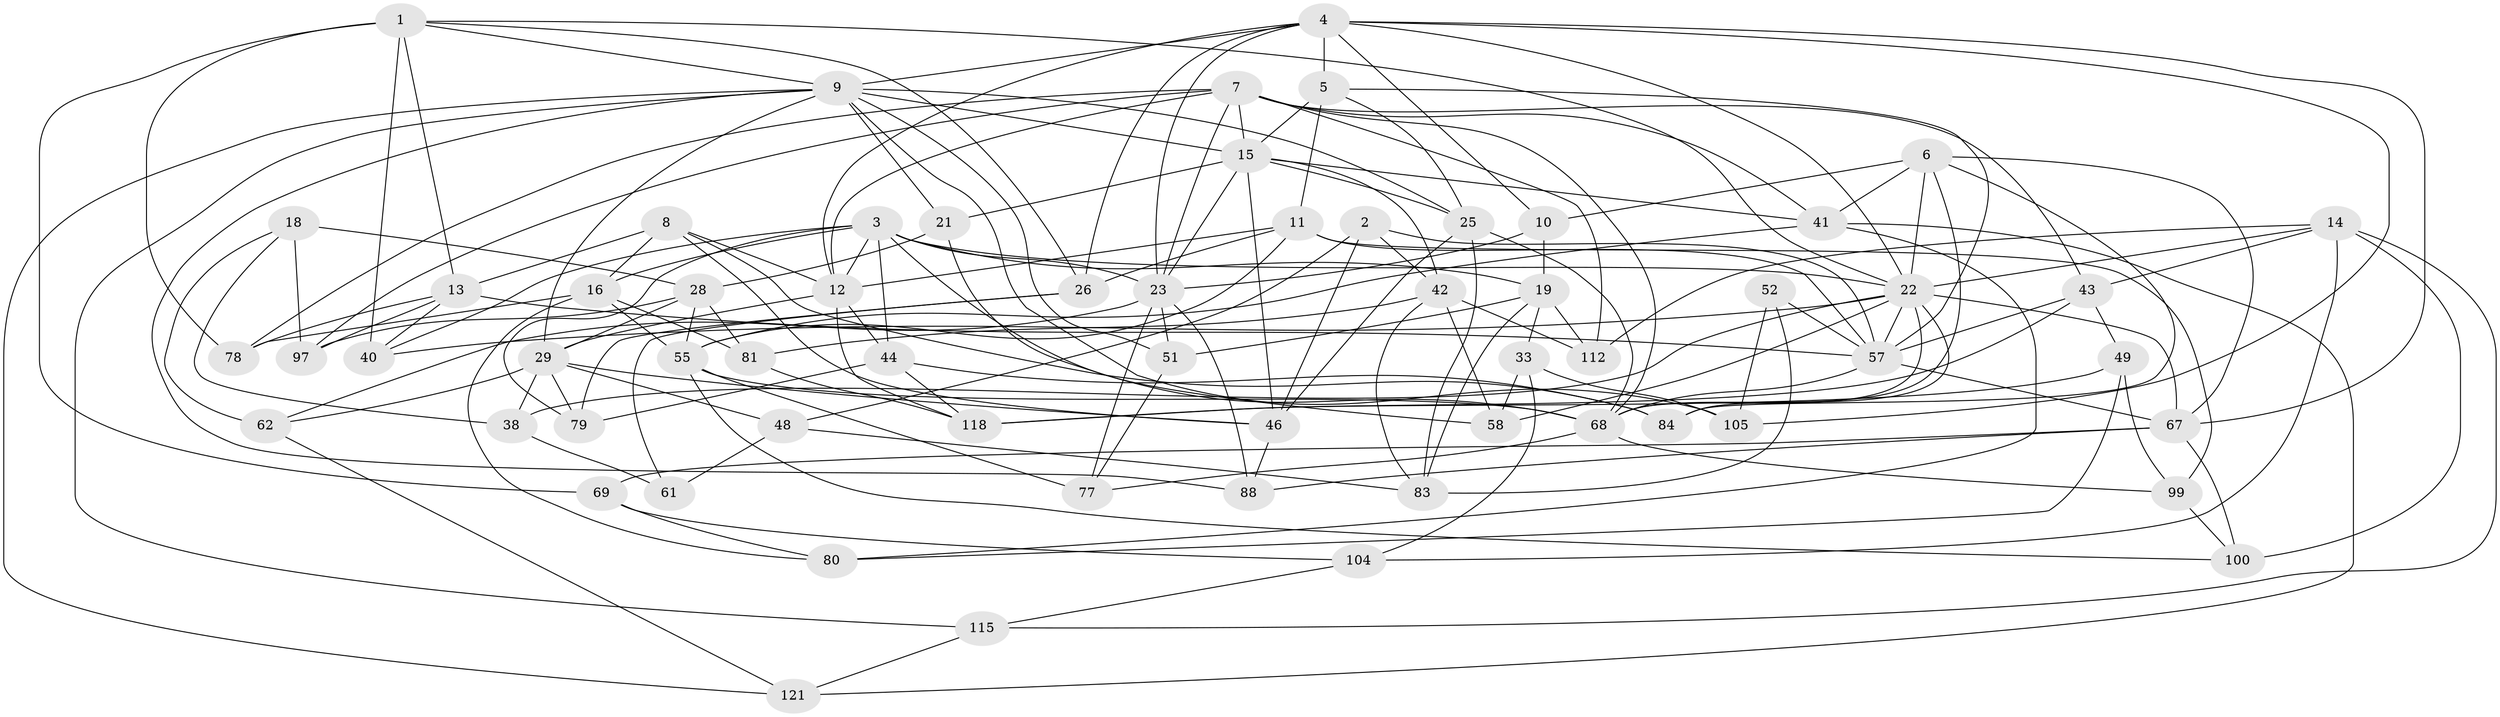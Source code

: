 // original degree distribution, {4: 1.0}
// Generated by graph-tools (version 1.1) at 2025/16/03/09/25 04:16:12]
// undirected, 62 vertices, 171 edges
graph export_dot {
graph [start="1"]
  node [color=gray90,style=filled];
  1 [super="+74"];
  2;
  3 [super="+109+85+45"];
  4 [super="+92+37"];
  5 [super="+113"];
  6 [super="+20"];
  7 [super="+95+60"];
  8 [super="+31"];
  9 [super="+94+30"];
  10;
  11 [super="+91"];
  12 [super="+47+108"];
  13 [super="+34+32"];
  14 [super="+59"];
  15 [super="+123+102+66"];
  16 [super="+63+17"];
  18;
  19 [super="+71"];
  21;
  22 [super="+39+64+89"];
  23 [super="+24+35"];
  25 [super="+65"];
  26 [super="+53"];
  28 [super="+117"];
  29 [super="+87+54"];
  33;
  38;
  40;
  41 [super="+124"];
  42 [super="+70"];
  43 [super="+50"];
  44 [super="+96"];
  46 [super="+56"];
  48;
  49;
  51;
  52;
  55 [super="+73"];
  57 [super="+110+116+75"];
  58;
  61;
  62;
  67 [super="+76+107"];
  68 [super="+111+114"];
  69;
  77;
  78;
  79;
  80;
  81;
  83 [super="+98"];
  84;
  88;
  97;
  99;
  100;
  104;
  105;
  112;
  115;
  118 [super="+122"];
  121;
  1 -- 40;
  1 -- 13 [weight=2];
  1 -- 69;
  1 -- 9;
  1 -- 26;
  1 -- 78;
  1 -- 22;
  2 -- 48;
  2 -- 46;
  2 -- 42;
  2 -- 57;
  3 -- 16;
  3 -- 44 [weight=2];
  3 -- 19;
  3 -- 40;
  3 -- 68;
  3 -- 23;
  3 -- 12;
  3 -- 22;
  3 -- 79;
  4 -- 10;
  4 -- 23;
  4 -- 26;
  4 -- 67;
  4 -- 5 [weight=2];
  4 -- 105;
  4 -- 22;
  4 -- 9;
  4 -- 12;
  5 -- 57;
  5 -- 25;
  5 -- 11;
  5 -- 15;
  6 -- 10;
  6 -- 41;
  6 -- 84;
  6 -- 22;
  6 -- 67;
  6 -- 68;
  7 -- 112;
  7 -- 41;
  7 -- 78;
  7 -- 43;
  7 -- 23 [weight=2];
  7 -- 68;
  7 -- 97;
  7 -- 12;
  7 -- 15;
  8 -- 84;
  8 -- 12;
  8 -- 13;
  8 -- 16 [weight=2];
  8 -- 46;
  9 -- 121;
  9 -- 88;
  9 -- 15 [weight=2];
  9 -- 29;
  9 -- 105;
  9 -- 115;
  9 -- 51;
  9 -- 21;
  9 -- 25;
  10 -- 19;
  10 -- 23;
  11 -- 57;
  11 -- 99;
  11 -- 26;
  11 -- 12;
  11 -- 55;
  12 -- 118;
  12 -- 29;
  12 -- 44;
  13 -- 57 [weight=2];
  13 -- 40;
  13 -- 97;
  13 -- 78;
  14 -- 115;
  14 -- 104;
  14 -- 112;
  14 -- 43;
  14 -- 100;
  14 -- 22;
  15 -- 42;
  15 -- 25;
  15 -- 21;
  15 -- 46 [weight=3];
  15 -- 23;
  15 -- 41;
  16 -- 55 [weight=2];
  16 -- 80;
  16 -- 78;
  16 -- 81;
  18 -- 97;
  18 -- 38;
  18 -- 62;
  18 -- 28;
  19 -- 112;
  19 -- 83;
  19 -- 51;
  19 -- 33;
  21 -- 28;
  21 -- 58;
  22 -- 38;
  22 -- 40;
  22 -- 58;
  22 -- 84;
  22 -- 57;
  22 -- 67;
  22 -- 68;
  23 -- 51;
  23 -- 88;
  23 -- 77;
  23 -- 62;
  25 -- 83;
  25 -- 68;
  25 -- 46;
  26 -- 61 [weight=2];
  26 -- 79;
  28 -- 97;
  28 -- 81;
  28 -- 29;
  28 -- 55;
  29 -- 48;
  29 -- 62;
  29 -- 79;
  29 -- 38;
  29 -- 46;
  33 -- 105;
  33 -- 58;
  33 -- 104;
  38 -- 61;
  41 -- 80;
  41 -- 121;
  41 -- 55;
  42 -- 112;
  42 -- 81;
  42 -- 58;
  42 -- 83;
  43 -- 118 [weight=2];
  43 -- 49;
  43 -- 57;
  44 -- 118;
  44 -- 79;
  44 -- 84;
  46 -- 88;
  48 -- 83;
  48 -- 61;
  49 -- 80;
  49 -- 99;
  49 -- 118;
  51 -- 77;
  52 -- 83 [weight=2];
  52 -- 105;
  52 -- 57;
  55 -- 77;
  55 -- 100;
  55 -- 68;
  57 -- 67 [weight=2];
  57 -- 68 [weight=2];
  62 -- 121;
  67 -- 100;
  67 -- 88;
  67 -- 69;
  68 -- 99;
  68 -- 77;
  69 -- 80;
  69 -- 104;
  81 -- 118;
  99 -- 100;
  104 -- 115;
  115 -- 121;
}

